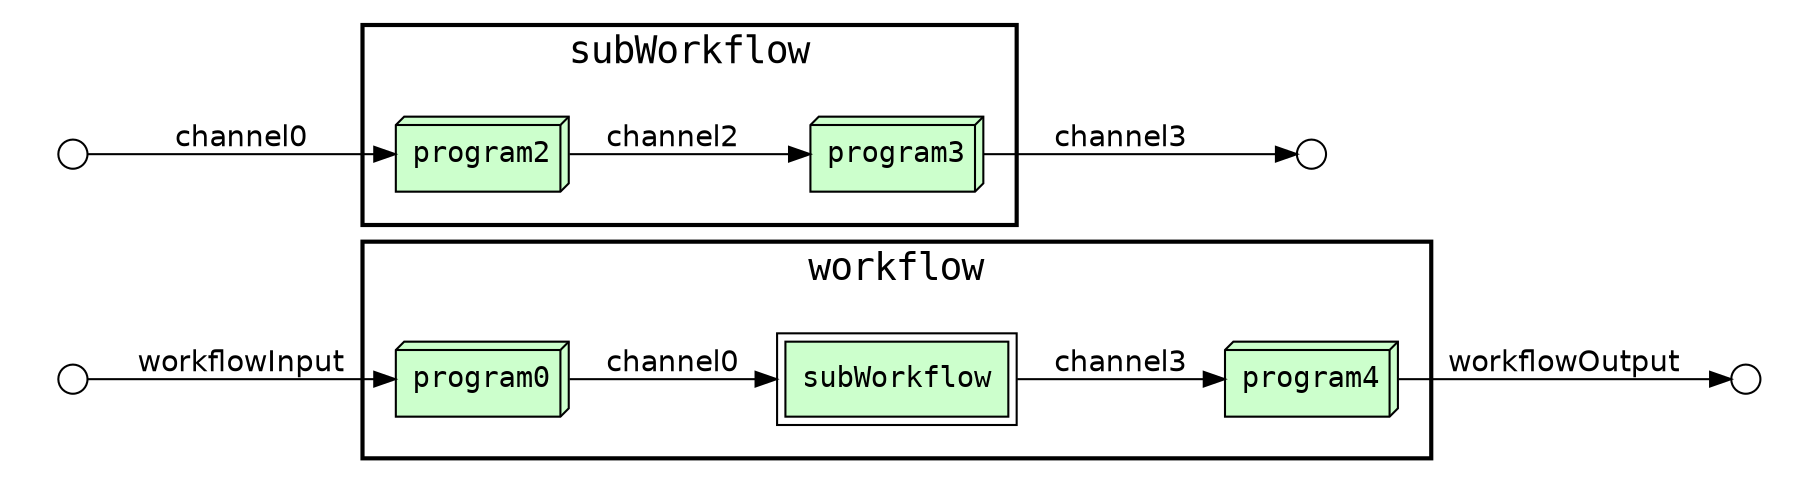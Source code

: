 digraph Workflow {
rankdir=LR
graph[fontname=Courier]
edge[fontname=Helvetica]
node[fontname=Courier]
node[shape=circle style="filled" fillcolor="#FFFFFF" peripheries=1 label="" width=0.2]
subgraph cluster0 { label="" color="white"
subgraph cluster1 { label="" color="white"
node1
}}
subgraph cluster2 { label="" color="white"
subgraph cluster3 { label="" color="white"
node2
}}
subgraph cluster4 {
label="workflow"
penwidth=2
fontsize=18
subgraph cluster5 {
label=""
color="white"
node[shape=box3d style="filled" fillcolor="#CCFFCC" peripheries=1 label="" width=0.2]
node3 [label="program0"]
node4 [label="program4"]
node[shape=box style="filled" fillcolor="#CCFFCC" peripheries=2 label="" width=0.2]
node[shape=box style="filled" fillcolor="#CCFFCC" peripheries=2 label="" width=0.2]
node5 [label="subWorkflow"]
}}
node4 -> node2 [label="workflowOutput"]
node1 -> node3 [label="workflowInput"]
node3 -> node5 [label="channel0"]
node5 -> node4 [label="channel3"]
node[shape=circle style="filled" fillcolor="#FFFFFF" peripheries=1 label="" width=0.2]
subgraph cluster6 { label="" color="white"
subgraph cluster7 { label="" color="white"
node6
}}
subgraph cluster8 { label="" color="white"
subgraph cluster9 { label="" color="white"
node7
}}
subgraph cluster10 {
label="subWorkflow"
penwidth=2
fontsize=18
subgraph cluster11 {
label=""
color="white"
node[shape=box3d style="filled" fillcolor="#CCFFCC" peripheries=1 label="" width=0.2]
node8 [label="program2"]
node9 [label="program3"]
node[shape=box style="filled" fillcolor="#CCFFCC" peripheries=2 label="" width=0.2]
}}
node9 -> node7 [label="channel3"]
node6 -> node8 [label="channel0"]
node8 -> node9 [label="channel2"]
}
